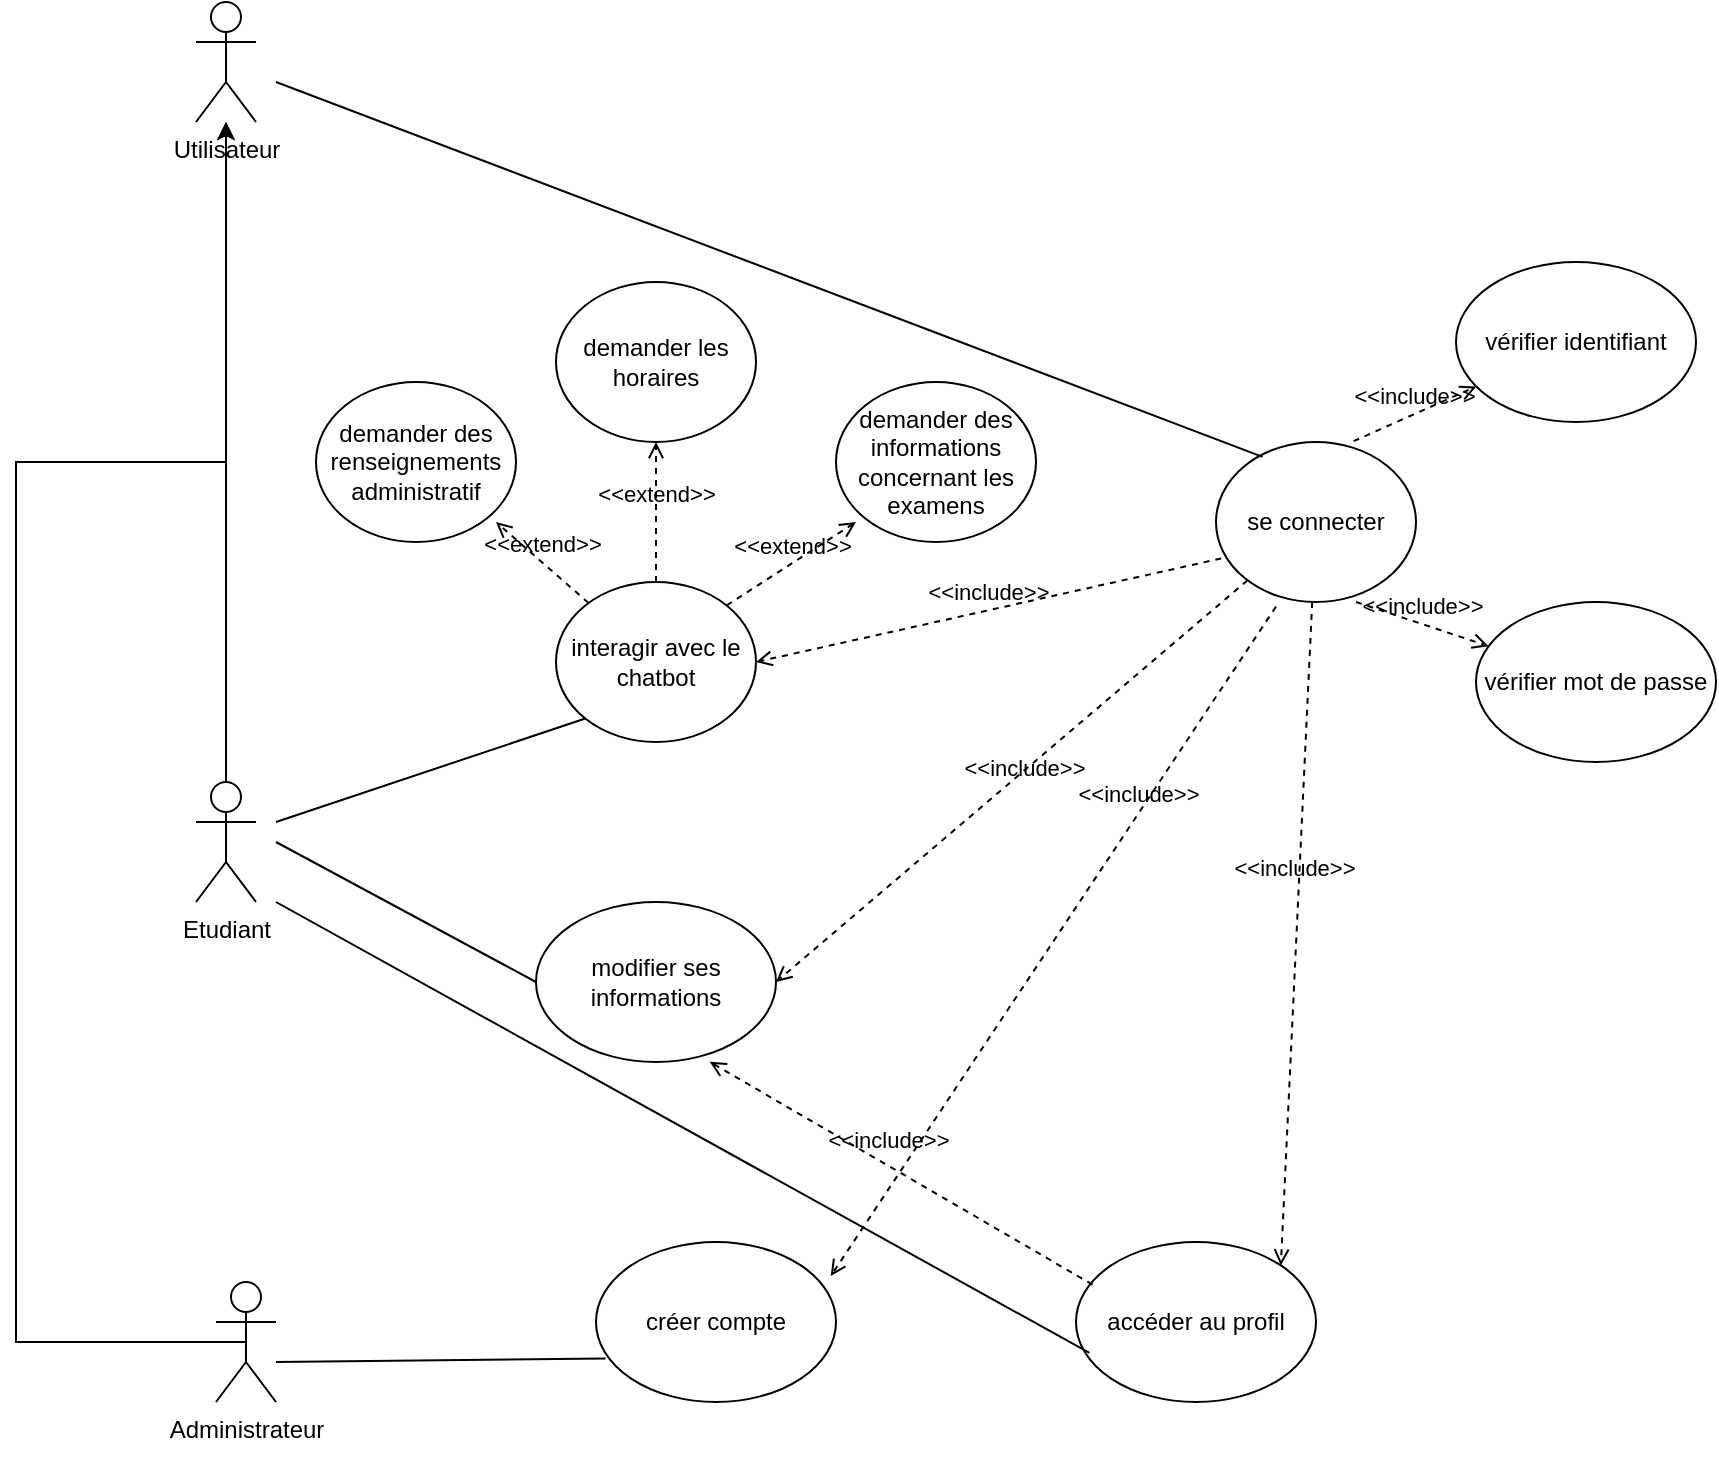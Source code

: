 <mxfile version="26.2.3">
  <diagram name="Page-1" id="xa2ETW6WLZH7pUlQNjPQ">
    <mxGraphModel dx="2138" dy="1978" grid="1" gridSize="10" guides="1" tooltips="1" connect="1" arrows="1" fold="1" page="1" pageScale="1" pageWidth="850" pageHeight="1100" math="0" shadow="0">
      <root>
        <mxCell id="0" />
        <mxCell id="1" parent="0" />
        <mxCell id="PAyLya4S3lvHNLVmTNVt-28" style="edgeStyle=orthogonalEdgeStyle;rounded=0;orthogonalLoop=1;jettySize=auto;html=1;exitX=0.5;exitY=0.5;exitDx=0;exitDy=0;exitPerimeter=0;" parent="1" source="PAyLya4S3lvHNLVmTNVt-1" target="PAyLya4S3lvHNLVmTNVt-25" edge="1">
          <mxGeometry relative="1" as="geometry">
            <mxPoint x="135" y="110" as="targetPoint" />
          </mxGeometry>
        </mxCell>
        <mxCell id="PAyLya4S3lvHNLVmTNVt-1" value="Etudiant" style="shape=umlActor;verticalLabelPosition=bottom;verticalAlign=top;html=1;outlineConnect=0;" parent="1" vertex="1">
          <mxGeometry x="120" y="230" width="30" height="60" as="geometry" />
        </mxCell>
        <mxCell id="PAyLya4S3lvHNLVmTNVt-2" value="Administrateur&lt;div&gt;&lt;br&gt;&lt;/div&gt;" style="shape=umlActor;verticalLabelPosition=bottom;verticalAlign=top;html=1;outlineConnect=0;" parent="1" vertex="1">
          <mxGeometry x="130" y="480" width="30" height="60" as="geometry" />
        </mxCell>
        <mxCell id="PAyLya4S3lvHNLVmTNVt-5" value="se connecter" style="ellipse;whiteSpace=wrap;html=1;" parent="1" vertex="1">
          <mxGeometry x="630" y="60" width="100" height="80" as="geometry" />
        </mxCell>
        <mxCell id="PAyLya4S3lvHNLVmTNVt-6" value="créer compte" style="ellipse;whiteSpace=wrap;html=1;" parent="1" vertex="1">
          <mxGeometry x="320" y="460" width="120" height="80" as="geometry" />
        </mxCell>
        <mxCell id="PAyLya4S3lvHNLVmTNVt-7" value="accéder au profil" style="ellipse;whiteSpace=wrap;html=1;" parent="1" vertex="1">
          <mxGeometry x="560" y="460" width="120" height="80" as="geometry" />
        </mxCell>
        <mxCell id="PAyLya4S3lvHNLVmTNVt-8" value="modifier ses informations" style="ellipse;whiteSpace=wrap;html=1;" parent="1" vertex="1">
          <mxGeometry x="290" y="290" width="120" height="80" as="geometry" />
        </mxCell>
        <mxCell id="PAyLya4S3lvHNLVmTNVt-9" value="interagir avec le chatbot" style="ellipse;whiteSpace=wrap;html=1;" parent="1" vertex="1">
          <mxGeometry x="300" y="130" width="100" height="80" as="geometry" />
        </mxCell>
        <mxCell id="PAyLya4S3lvHNLVmTNVt-11" value="" style="endArrow=none;html=1;rounded=0;entryX=0.04;entryY=0.728;entryDx=0;entryDy=0;entryPerimeter=0;" parent="1" target="PAyLya4S3lvHNLVmTNVt-6" edge="1">
          <mxGeometry width="50" height="50" relative="1" as="geometry">
            <mxPoint x="160" y="520" as="sourcePoint" />
            <mxPoint x="210" y="470" as="targetPoint" />
          </mxGeometry>
        </mxCell>
        <mxCell id="PAyLya4S3lvHNLVmTNVt-12" value="&amp;lt;&amp;lt;include&amp;gt;&amp;gt;" style="html=1;verticalAlign=bottom;labelBackgroundColor=none;endArrow=open;endFill=0;dashed=1;rounded=0;entryX=1;entryY=0;entryDx=0;entryDy=0;" parent="1" source="PAyLya4S3lvHNLVmTNVt-5" target="PAyLya4S3lvHNLVmTNVt-7" edge="1">
          <mxGeometry x="-0.146" y="-2" width="160" relative="1" as="geometry">
            <mxPoint x="300" y="350" as="sourcePoint" />
            <mxPoint x="460" y="350" as="targetPoint" />
            <mxPoint as="offset" />
          </mxGeometry>
        </mxCell>
        <mxCell id="PAyLya4S3lvHNLVmTNVt-13" value="&amp;lt;&amp;lt;include&amp;gt;&amp;gt;" style="html=1;verticalAlign=bottom;labelBackgroundColor=none;endArrow=open;endFill=0;dashed=1;rounded=0;exitX=0.3;exitY=1.029;exitDx=0;exitDy=0;exitPerimeter=0;entryX=0.978;entryY=0.213;entryDx=0;entryDy=0;entryPerimeter=0;" parent="1" target="PAyLya4S3lvHNLVmTNVt-6" edge="1" source="PAyLya4S3lvHNLVmTNVt-5">
          <mxGeometry x="-0.379" width="160" relative="1" as="geometry">
            <mxPoint x="430" y="480" as="sourcePoint" />
            <mxPoint x="530" y="540" as="targetPoint" />
            <mxPoint y="-1" as="offset" />
          </mxGeometry>
        </mxCell>
        <mxCell id="PAyLya4S3lvHNLVmTNVt-14" value="&amp;lt;&amp;lt;include&amp;gt;&amp;gt;" style="html=1;verticalAlign=bottom;labelBackgroundColor=none;endArrow=open;endFill=0;dashed=1;rounded=0;entryX=1;entryY=0.5;entryDx=0;entryDy=0;" parent="1" source="PAyLya4S3lvHNLVmTNVt-5" target="PAyLya4S3lvHNLVmTNVt-8" edge="1">
          <mxGeometry x="-0.017" y="6" width="160" relative="1" as="geometry">
            <mxPoint x="450" y="220" as="sourcePoint" />
            <mxPoint x="610" y="220" as="targetPoint" />
            <mxPoint as="offset" />
          </mxGeometry>
        </mxCell>
        <mxCell id="PAyLya4S3lvHNLVmTNVt-15" value="" style="endArrow=none;html=1;rounded=0;entryX=0;entryY=1;entryDx=0;entryDy=0;" parent="1" target="PAyLya4S3lvHNLVmTNVt-9" edge="1">
          <mxGeometry width="50" height="50" relative="1" as="geometry">
            <mxPoint x="160" y="250" as="sourcePoint" />
            <mxPoint x="210" y="180" as="targetPoint" />
          </mxGeometry>
        </mxCell>
        <mxCell id="PAyLya4S3lvHNLVmTNVt-16" value="" style="endArrow=none;html=1;rounded=0;entryX=0.233;entryY=0.093;entryDx=0;entryDy=0;entryPerimeter=0;" parent="1" target="PAyLya4S3lvHNLVmTNVt-5" edge="1">
          <mxGeometry width="50" height="50" relative="1" as="geometry">
            <mxPoint x="160" y="-120" as="sourcePoint" />
            <mxPoint x="640" y="70" as="targetPoint" />
          </mxGeometry>
        </mxCell>
        <mxCell id="PAyLya4S3lvHNLVmTNVt-17" value="" style="endArrow=none;html=1;rounded=0;entryX=0;entryY=0.5;entryDx=0;entryDy=0;" parent="1" target="PAyLya4S3lvHNLVmTNVt-8" edge="1">
          <mxGeometry width="50" height="50" relative="1" as="geometry">
            <mxPoint x="160" y="260" as="sourcePoint" />
            <mxPoint x="210" y="210" as="targetPoint" />
          </mxGeometry>
        </mxCell>
        <mxCell id="PAyLya4S3lvHNLVmTNVt-18" value="&amp;lt;&amp;lt;include&amp;gt;&amp;gt;" style="html=1;verticalAlign=bottom;labelBackgroundColor=none;endArrow=open;endFill=0;dashed=1;rounded=0;entryX=1;entryY=0.5;entryDx=0;entryDy=0;exitX=0.026;exitY=0.728;exitDx=0;exitDy=0;exitPerimeter=0;" parent="1" source="PAyLya4S3lvHNLVmTNVt-5" target="PAyLya4S3lvHNLVmTNVt-9" edge="1">
          <mxGeometry width="160" relative="1" as="geometry">
            <mxPoint x="610" y="120" as="sourcePoint" />
            <mxPoint x="625" y="60" as="targetPoint" />
          </mxGeometry>
        </mxCell>
        <mxCell id="PAyLya4S3lvHNLVmTNVt-21" value="&amp;lt;&amp;lt;include&amp;gt;&amp;gt;" style="html=1;verticalAlign=bottom;labelBackgroundColor=none;endArrow=open;endFill=0;dashed=1;rounded=0;exitX=0.319;exitY=0.054;exitDx=0;exitDy=0;exitPerimeter=0;entryX=0.724;entryY=0.999;entryDx=0;entryDy=0;entryPerimeter=0;" parent="1" target="PAyLya4S3lvHNLVmTNVt-8" edge="1">
          <mxGeometry x="0.089" y="-3" width="160" relative="1" as="geometry">
            <mxPoint x="568.28" y="481.32" as="sourcePoint" />
            <mxPoint x="440" y="220" as="targetPoint" />
            <mxPoint as="offset" />
          </mxGeometry>
        </mxCell>
        <mxCell id="PAyLya4S3lvHNLVmTNVt-25" value="Utilisateur" style="shape=umlActor;verticalLabelPosition=bottom;verticalAlign=top;html=1;outlineConnect=0;" parent="1" vertex="1">
          <mxGeometry x="120" y="-160" width="30" height="60" as="geometry" />
        </mxCell>
        <mxCell id="PAyLya4S3lvHNLVmTNVt-27" style="edgeStyle=orthogonalEdgeStyle;rounded=0;orthogonalLoop=1;jettySize=auto;html=1;exitX=0.5;exitY=0.5;exitDx=0;exitDy=0;exitPerimeter=0;" parent="1" source="PAyLya4S3lvHNLVmTNVt-2" target="PAyLya4S3lvHNLVmTNVt-25" edge="1">
          <mxGeometry relative="1" as="geometry">
            <mxPoint x="75" y="510" as="sourcePoint" />
            <mxPoint x="68.48" y="70.22" as="targetPoint" />
            <Array as="points">
              <mxPoint x="30" y="510" />
              <mxPoint x="30" y="70" />
            </Array>
          </mxGeometry>
        </mxCell>
        <mxCell id="PAyLya4S3lvHNLVmTNVt-33" value="" style="endArrow=none;html=1;rounded=0;entryX=0.056;entryY=0.693;entryDx=0;entryDy=0;entryPerimeter=0;" parent="1" target="PAyLya4S3lvHNLVmTNVt-7" edge="1">
          <mxGeometry width="50" height="50" relative="1" as="geometry">
            <mxPoint x="160" y="290" as="sourcePoint" />
            <mxPoint x="561.248" y="506.684" as="targetPoint" />
          </mxGeometry>
        </mxCell>
        <mxCell id="EoWnzHnyOPH_OsqE4Dfk-1" value="&amp;lt;&amp;lt;include&amp;gt;&amp;gt;" style="html=1;verticalAlign=bottom;labelBackgroundColor=none;endArrow=open;endFill=0;dashed=1;rounded=0;exitX=0.688;exitY=-0.005;exitDx=0;exitDy=0;exitPerimeter=0;" parent="1" source="PAyLya4S3lvHNLVmTNVt-5" target="EoWnzHnyOPH_OsqE4Dfk-2" edge="1">
          <mxGeometry width="160" relative="1" as="geometry">
            <mxPoint x="640" y="30" as="sourcePoint" />
            <mxPoint x="720" y="20" as="targetPoint" />
          </mxGeometry>
        </mxCell>
        <mxCell id="EoWnzHnyOPH_OsqE4Dfk-2" value="vérifier identifiant" style="ellipse;whiteSpace=wrap;html=1;" parent="1" vertex="1">
          <mxGeometry x="750" y="-30" width="120" height="80" as="geometry" />
        </mxCell>
        <mxCell id="EoWnzHnyOPH_OsqE4Dfk-3" value="vérifier mot de passe" style="ellipse;whiteSpace=wrap;html=1;" parent="1" vertex="1">
          <mxGeometry x="760" y="140" width="120" height="80" as="geometry" />
        </mxCell>
        <mxCell id="EoWnzHnyOPH_OsqE4Dfk-4" value="&amp;lt;&amp;lt;include&amp;gt;&amp;gt;" style="html=1;verticalAlign=bottom;labelBackgroundColor=none;endArrow=open;endFill=0;dashed=1;rounded=0;exitX=0.7;exitY=1;exitDx=0;exitDy=0;exitPerimeter=0;" parent="1" source="PAyLya4S3lvHNLVmTNVt-5" target="EoWnzHnyOPH_OsqE4Dfk-3" edge="1">
          <mxGeometry width="160" relative="1" as="geometry">
            <mxPoint x="709" y="70" as="sourcePoint" />
            <mxPoint x="773" y="35" as="targetPoint" />
          </mxGeometry>
        </mxCell>
        <mxCell id="EoWnzHnyOPH_OsqE4Dfk-5" value="&amp;lt;&amp;lt;extend&amp;gt;&amp;gt;" style="html=1;verticalAlign=bottom;labelBackgroundColor=none;endArrow=open;endFill=0;dashed=1;rounded=0;" parent="1" source="PAyLya4S3lvHNLVmTNVt-9" edge="1">
          <mxGeometry width="160" relative="1" as="geometry">
            <mxPoint x="130" y="120" as="sourcePoint" />
            <mxPoint x="270" y="100" as="targetPoint" />
          </mxGeometry>
        </mxCell>
        <mxCell id="EoWnzHnyOPH_OsqE4Dfk-7" value="&amp;lt;&amp;lt;extend&amp;gt;&amp;gt;" style="html=1;verticalAlign=bottom;labelBackgroundColor=none;endArrow=open;endFill=0;dashed=1;rounded=0;exitX=0.5;exitY=0;exitDx=0;exitDy=0;" parent="1" source="PAyLya4S3lvHNLVmTNVt-9" edge="1">
          <mxGeometry width="160" relative="1" as="geometry">
            <mxPoint x="310" y="170" as="sourcePoint" />
            <mxPoint x="350" y="60" as="targetPoint" />
          </mxGeometry>
        </mxCell>
        <mxCell id="EoWnzHnyOPH_OsqE4Dfk-8" value="&amp;lt;&amp;lt;extend&amp;gt;&amp;gt;" style="html=1;verticalAlign=bottom;labelBackgroundColor=none;endArrow=open;endFill=0;dashed=1;rounded=0;exitX=1;exitY=0;exitDx=0;exitDy=0;" parent="1" source="PAyLya4S3lvHNLVmTNVt-9" edge="1">
          <mxGeometry width="160" relative="1" as="geometry">
            <mxPoint x="320" y="180" as="sourcePoint" />
            <mxPoint x="450" y="100" as="targetPoint" />
          </mxGeometry>
        </mxCell>
        <mxCell id="EoWnzHnyOPH_OsqE4Dfk-9" value="demander des renseignements administratif" style="ellipse;whiteSpace=wrap;html=1;" parent="1" vertex="1">
          <mxGeometry x="180" y="30" width="100" height="80" as="geometry" />
        </mxCell>
        <mxCell id="EoWnzHnyOPH_OsqE4Dfk-10" value="demander les horaires" style="ellipse;whiteSpace=wrap;html=1;" parent="1" vertex="1">
          <mxGeometry x="300" y="-20" width="100" height="80" as="geometry" />
        </mxCell>
        <mxCell id="EoWnzHnyOPH_OsqE4Dfk-11" value="demander des informations concernant les examens" style="ellipse;whiteSpace=wrap;html=1;" parent="1" vertex="1">
          <mxGeometry x="440" y="30" width="100" height="80" as="geometry" />
        </mxCell>
      </root>
    </mxGraphModel>
  </diagram>
</mxfile>

